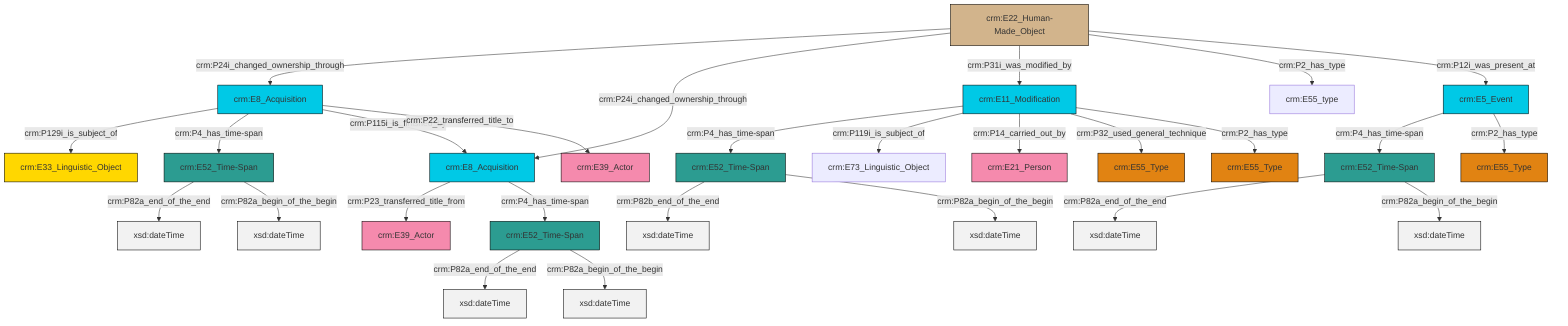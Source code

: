 graph TD
classDef Literal fill:#f2f2f2,stroke:#000000;
classDef CRM_Entity fill:#FFFFFF,stroke:#000000;
classDef Temporal_Entity fill:#00C9E6, stroke:#000000;
classDef Type fill:#E18312, stroke:#000000;
classDef Time-Span fill:#2C9C91, stroke:#000000;
classDef Appellation fill:#FFEB7F, stroke:#000000;
classDef Place fill:#008836, stroke:#000000;
classDef Persistent_Item fill:#B266B2, stroke:#000000;
classDef Conceptual_Object fill:#FFD700, stroke:#000000;
classDef Physical_Thing fill:#D2B48C, stroke:#000000;
classDef Actor fill:#f58aad, stroke:#000000;
classDef PC_Classes fill:#4ce600, stroke:#000000;
classDef Multi fill:#cccccc,stroke:#000000;

0["crm:E11_Modification"]:::Temporal_Entity -->|crm:P4_has_time-span| 1["crm:E52_Time-Span"]:::Time-Span
1["crm:E52_Time-Span"]:::Time-Span -->|crm:P82b_end_of_the_end| 2[xsd:dateTime]:::Literal
9["crm:E52_Time-Span"]:::Time-Span -->|crm:P82a_end_of_the_end| 10[xsd:dateTime]:::Literal
11["crm:E8_Acquisition"]:::Temporal_Entity -->|crm:P129i_is_subject_of| 12["crm:E33_Linguistic_Object"]:::Conceptual_Object
11["crm:E8_Acquisition"]:::Temporal_Entity -->|crm:P4_has_time-span| 16["crm:E52_Time-Span"]:::Time-Span
0["crm:E11_Modification"]:::Temporal_Entity -->|crm:P119i_is_subject_of| 17["crm:E73_Linguistic_Object"]:::Default
18["crm:E52_Time-Span"]:::Time-Span -->|crm:P82a_end_of_the_end| 19[xsd:dateTime]:::Literal
11["crm:E8_Acquisition"]:::Temporal_Entity -->|crm:P115i_is_finished_by| 13["crm:E8_Acquisition"]:::Temporal_Entity
18["crm:E52_Time-Span"]:::Time-Span -->|crm:P82a_begin_of_the_begin| 27[xsd:dateTime]:::Literal
0["crm:E11_Modification"]:::Temporal_Entity -->|crm:P14_carried_out_by| 23["crm:E21_Person"]:::Actor
5["crm:E22_Human-Made_Object"]:::Physical_Thing -->|crm:P24i_changed_ownership_through| 11["crm:E8_Acquisition"]:::Temporal_Entity
1["crm:E52_Time-Span"]:::Time-Span -->|crm:P82a_begin_of_the_begin| 28[xsd:dateTime]:::Literal
11["crm:E8_Acquisition"]:::Temporal_Entity -->|crm:P22_transferred_title_to| 25["crm:E39_Actor"]:::Actor
0["crm:E11_Modification"]:::Temporal_Entity -->|crm:P32_used_general_technique| 7["crm:E55_Type"]:::Type
29["crm:E5_Event"]:::Temporal_Entity -->|crm:P4_has_time-span| 9["crm:E52_Time-Span"]:::Time-Span
0["crm:E11_Modification"]:::Temporal_Entity -->|crm:P2_has_type| 3["crm:E55_Type"]:::Type
5["crm:E22_Human-Made_Object"]:::Physical_Thing -->|crm:P24i_changed_ownership_through| 13["crm:E8_Acquisition"]:::Temporal_Entity
9["crm:E52_Time-Span"]:::Time-Span -->|crm:P82a_begin_of_the_begin| 30[xsd:dateTime]:::Literal
29["crm:E5_Event"]:::Temporal_Entity -->|crm:P2_has_type| 34["crm:E55_Type"]:::Type
13["crm:E8_Acquisition"]:::Temporal_Entity -->|crm:P23_transferred_title_from| 36["crm:E39_Actor"]:::Actor
5["crm:E22_Human-Made_Object"]:::Physical_Thing -->|crm:P31i_was_modified_by| 0["crm:E11_Modification"]:::Temporal_Entity
13["crm:E8_Acquisition"]:::Temporal_Entity -->|crm:P4_has_time-span| 18["crm:E52_Time-Span"]:::Time-Span
5["crm:E22_Human-Made_Object"]:::Physical_Thing -->|crm:P2_has_type| 20["crm:E55_type"]:::Default
5["crm:E22_Human-Made_Object"]:::Physical_Thing -->|crm:P12i_was_present_at| 29["crm:E5_Event"]:::Temporal_Entity
16["crm:E52_Time-Span"]:::Time-Span -->|crm:P82a_end_of_the_end| 41[xsd:dateTime]:::Literal
16["crm:E52_Time-Span"]:::Time-Span -->|crm:P82a_begin_of_the_begin| 43[xsd:dateTime]:::Literal